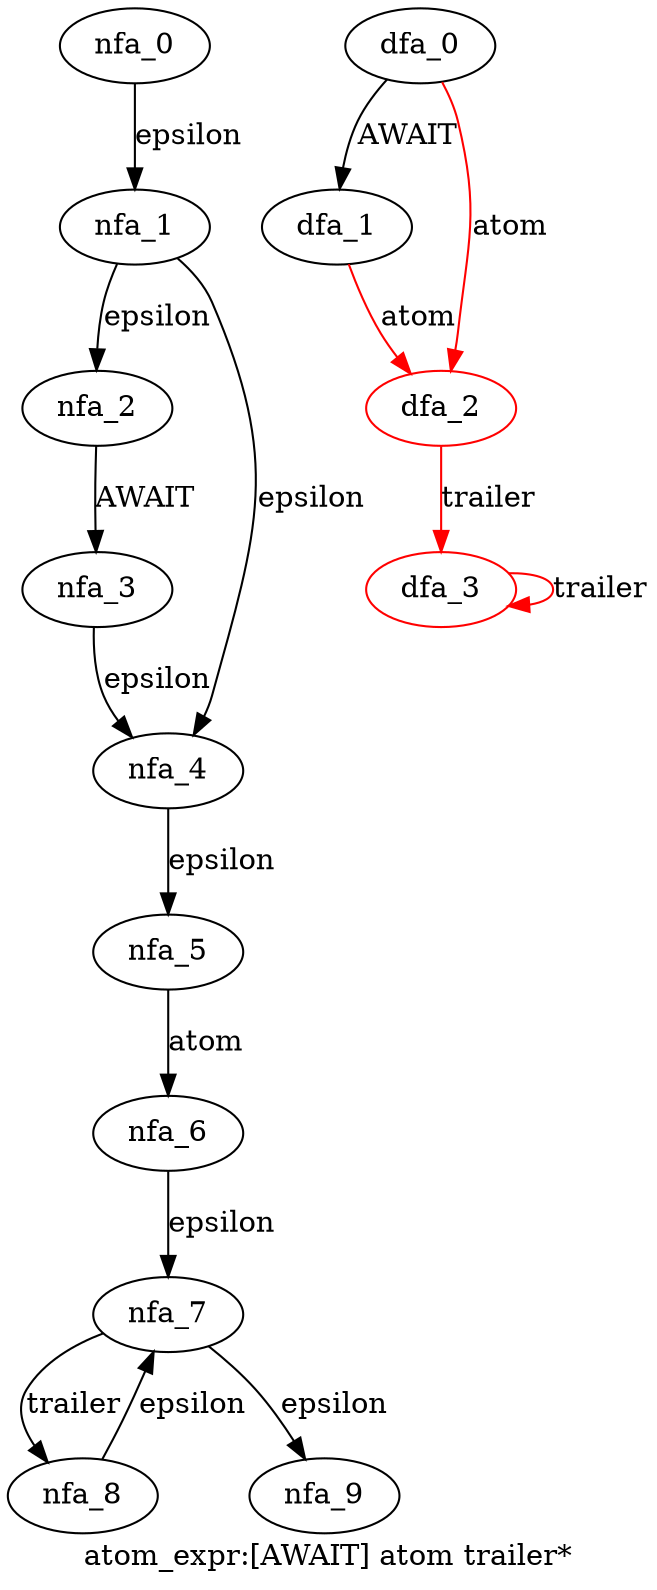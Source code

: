 digraph atom_expr {
 graph[label="atom_expr:[AWAIT] atom trailer*"]
 subgraph atom_expr_nfa {
  nfa_0->nfa_1[label="epsilon"]
  nfa_1->nfa_2[label="epsilon"]
  nfa_2->nfa_3[label="AWAIT"]
  nfa_3->nfa_4[label="epsilon"]
  nfa_4->nfa_5[label="epsilon"]
  nfa_5->nfa_6[label="atom"]
  nfa_6->nfa_7[label="epsilon"]
  nfa_7->nfa_8[label="trailer"]
  nfa_8->nfa_7[label="epsilon"]
  nfa_7->nfa_9[label="epsilon"]
  nfa_1->nfa_4[label="epsilon"]
  }
 subgraph atom_expr_dfa {
  dfa_0->dfa_1[label="AWAIT"]
  dfa_1->dfa_2[label="atom",color=red]
  dfa_2->dfa_3[label="trailer",color=red]
  dfa_3->dfa_3[label="trailer",color=red]
  dfa_0->dfa_2[label="atom",color=red]
  dfa_2[color=red]
  dfa_3[color=red]
  }
}
